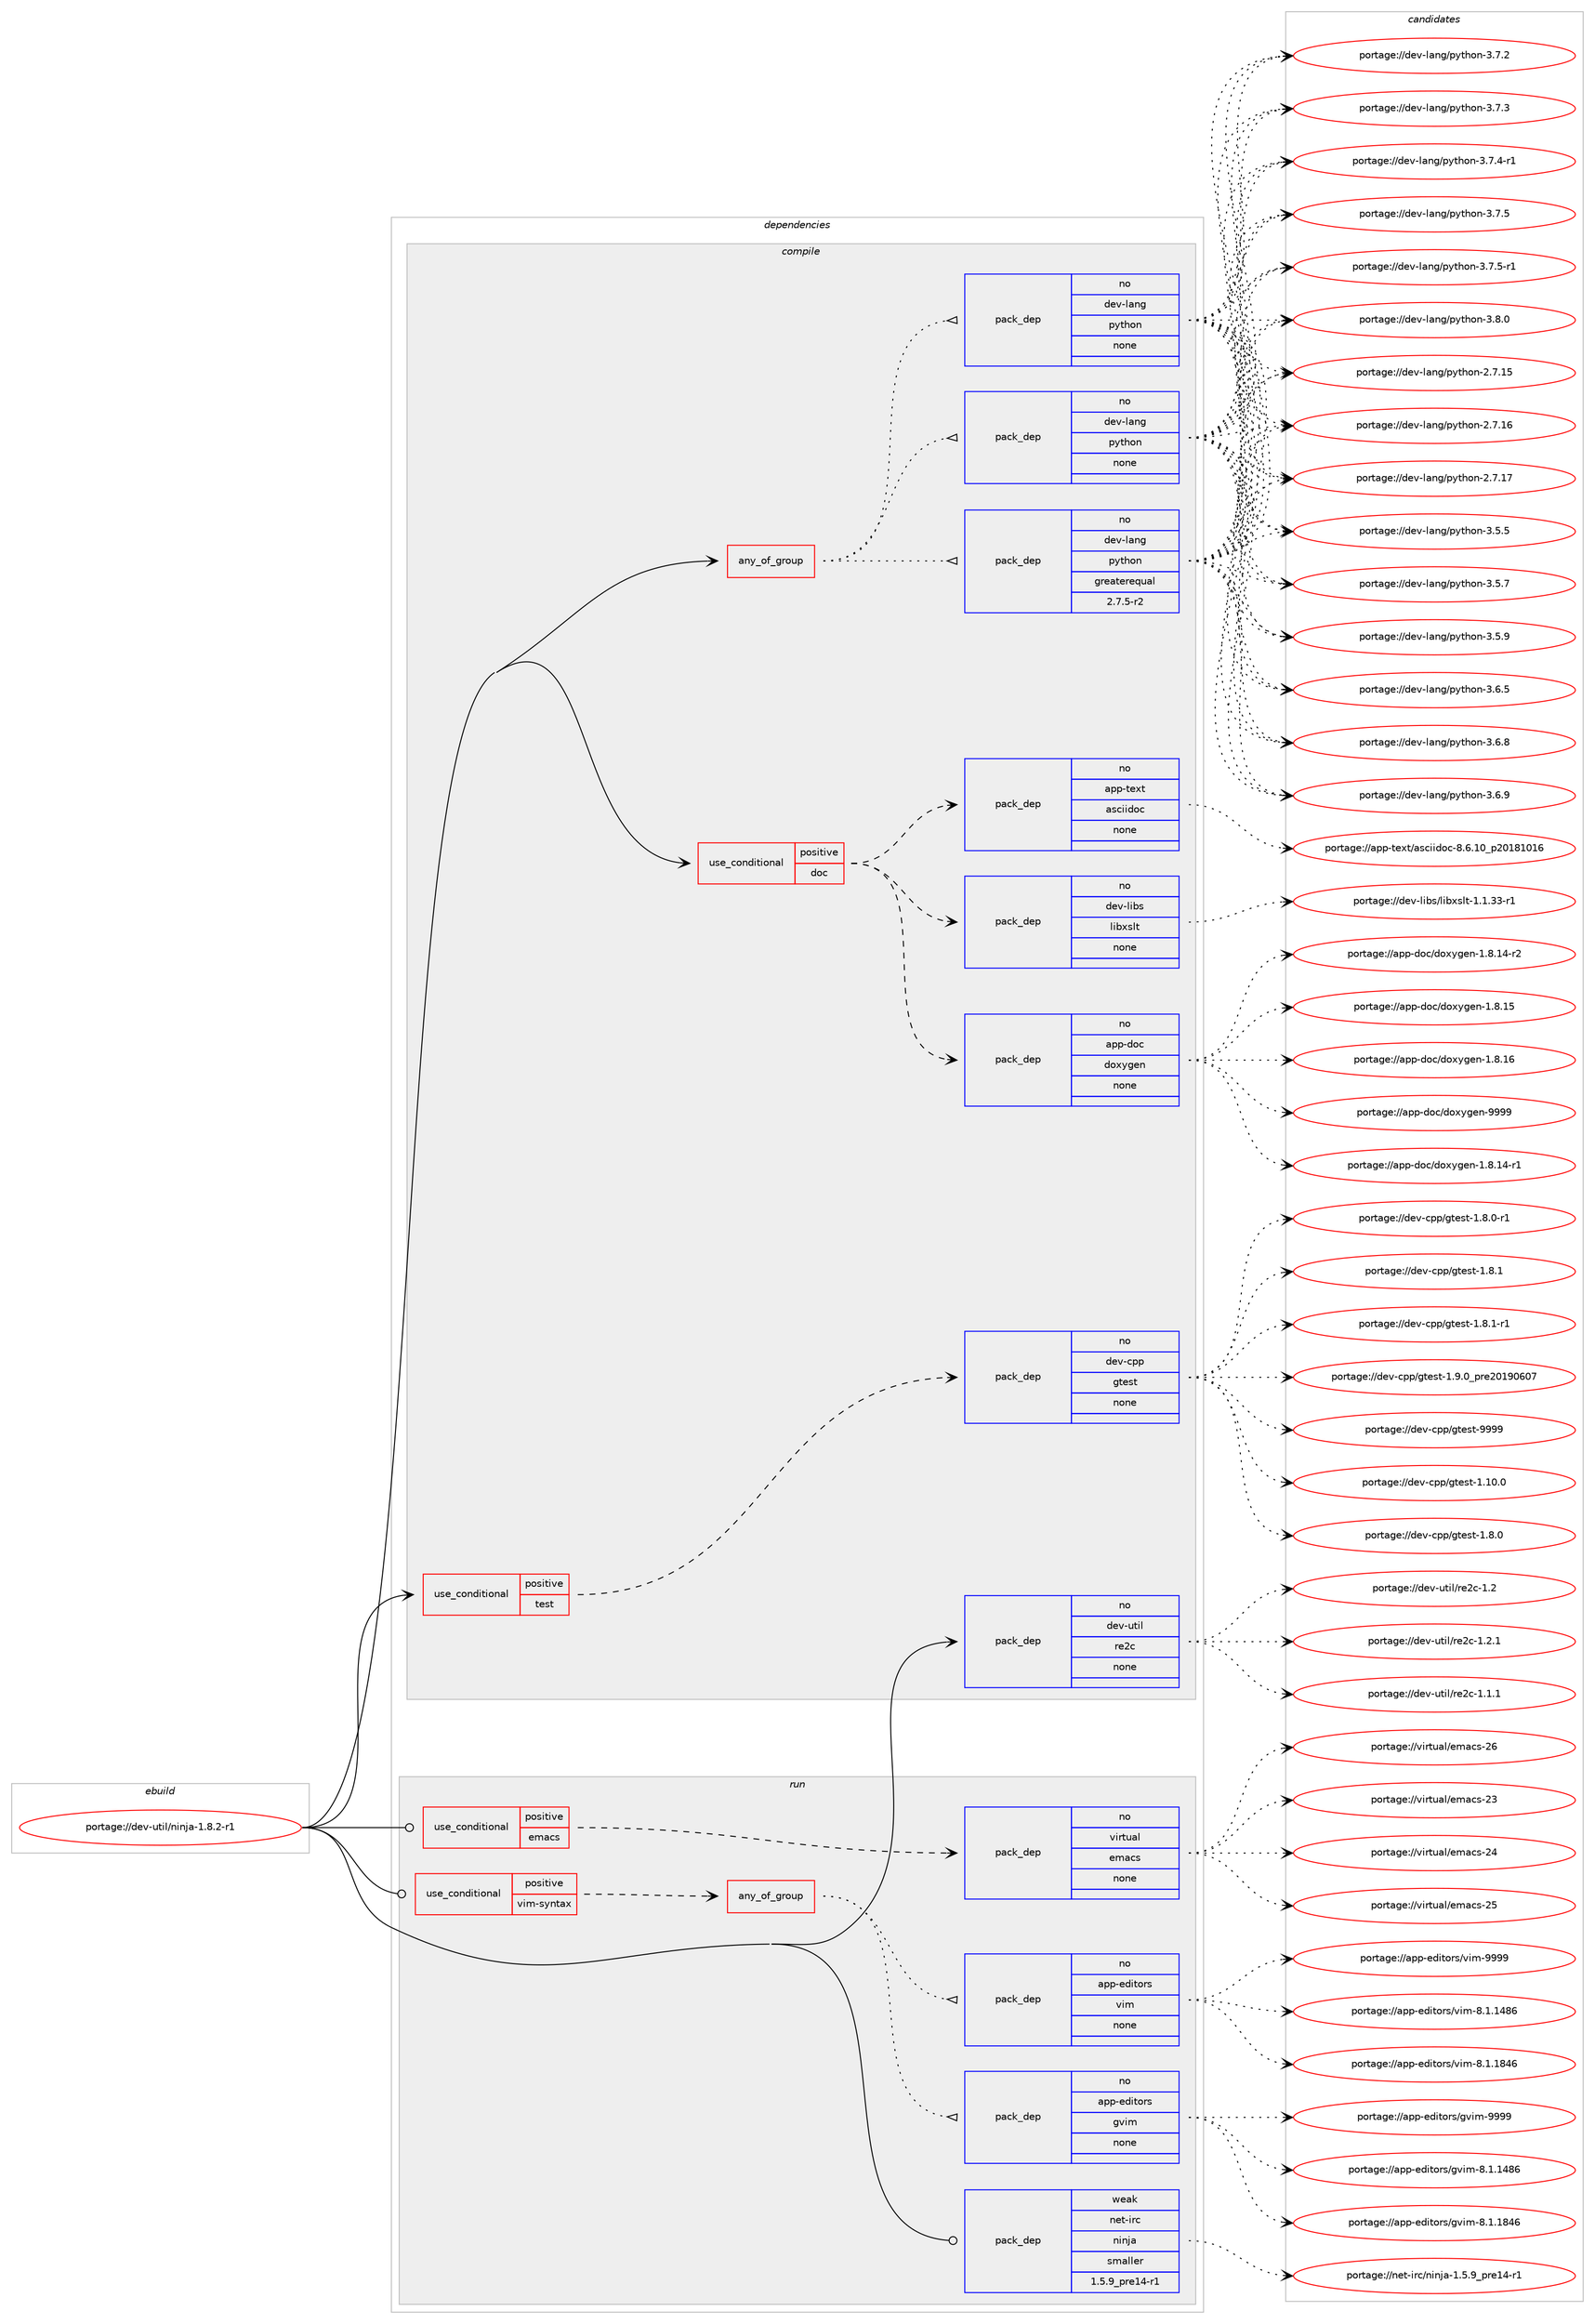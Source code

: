 digraph prolog {

# *************
# Graph options
# *************

newrank=true;
concentrate=true;
compound=true;
graph [rankdir=LR,fontname=Helvetica,fontsize=10,ranksep=1.5];#, ranksep=2.5, nodesep=0.2];
edge  [arrowhead=vee];
node  [fontname=Helvetica,fontsize=10];

# **********
# The ebuild
# **********

subgraph cluster_leftcol {
color=gray;
rank=same;
label=<<i>ebuild</i>>;
id [label="portage://dev-util/ninja-1.8.2-r1", color=red, width=4, href="../dev-util/ninja-1.8.2-r1.svg"];
}

# ****************
# The dependencies
# ****************

subgraph cluster_midcol {
color=gray;
label=<<i>dependencies</i>>;
subgraph cluster_compile {
fillcolor="#eeeeee";
style=filled;
label=<<i>compile</i>>;
subgraph any3609 {
dependency263993 [label=<<TABLE BORDER="0" CELLBORDER="1" CELLSPACING="0" CELLPADDING="4"><TR><TD CELLPADDING="10">any_of_group</TD></TR></TABLE>>, shape=none, color=red];subgraph pack188806 {
dependency263994 [label=<<TABLE BORDER="0" CELLBORDER="1" CELLSPACING="0" CELLPADDING="4" WIDTH="220"><TR><TD ROWSPAN="6" CELLPADDING="30">pack_dep</TD></TR><TR><TD WIDTH="110">no</TD></TR><TR><TD>dev-lang</TD></TR><TR><TD>python</TD></TR><TR><TD>none</TD></TR><TR><TD></TD></TR></TABLE>>, shape=none, color=blue];
}
dependency263993:e -> dependency263994:w [weight=20,style="dotted",arrowhead="oinv"];
subgraph pack188807 {
dependency263995 [label=<<TABLE BORDER="0" CELLBORDER="1" CELLSPACING="0" CELLPADDING="4" WIDTH="220"><TR><TD ROWSPAN="6" CELLPADDING="30">pack_dep</TD></TR><TR><TD WIDTH="110">no</TD></TR><TR><TD>dev-lang</TD></TR><TR><TD>python</TD></TR><TR><TD>none</TD></TR><TR><TD></TD></TR></TABLE>>, shape=none, color=blue];
}
dependency263993:e -> dependency263995:w [weight=20,style="dotted",arrowhead="oinv"];
subgraph pack188808 {
dependency263996 [label=<<TABLE BORDER="0" CELLBORDER="1" CELLSPACING="0" CELLPADDING="4" WIDTH="220"><TR><TD ROWSPAN="6" CELLPADDING="30">pack_dep</TD></TR><TR><TD WIDTH="110">no</TD></TR><TR><TD>dev-lang</TD></TR><TR><TD>python</TD></TR><TR><TD>greaterequal</TD></TR><TR><TD>2.7.5-r2</TD></TR></TABLE>>, shape=none, color=blue];
}
dependency263993:e -> dependency263996:w [weight=20,style="dotted",arrowhead="oinv"];
}
id:e -> dependency263993:w [weight=20,style="solid",arrowhead="vee"];
subgraph cond71504 {
dependency263997 [label=<<TABLE BORDER="0" CELLBORDER="1" CELLSPACING="0" CELLPADDING="4"><TR><TD ROWSPAN="3" CELLPADDING="10">use_conditional</TD></TR><TR><TD>positive</TD></TR><TR><TD>doc</TD></TR></TABLE>>, shape=none, color=red];
subgraph pack188809 {
dependency263998 [label=<<TABLE BORDER="0" CELLBORDER="1" CELLSPACING="0" CELLPADDING="4" WIDTH="220"><TR><TD ROWSPAN="6" CELLPADDING="30">pack_dep</TD></TR><TR><TD WIDTH="110">no</TD></TR><TR><TD>app-text</TD></TR><TR><TD>asciidoc</TD></TR><TR><TD>none</TD></TR><TR><TD></TD></TR></TABLE>>, shape=none, color=blue];
}
dependency263997:e -> dependency263998:w [weight=20,style="dashed",arrowhead="vee"];
subgraph pack188810 {
dependency263999 [label=<<TABLE BORDER="0" CELLBORDER="1" CELLSPACING="0" CELLPADDING="4" WIDTH="220"><TR><TD ROWSPAN="6" CELLPADDING="30">pack_dep</TD></TR><TR><TD WIDTH="110">no</TD></TR><TR><TD>app-doc</TD></TR><TR><TD>doxygen</TD></TR><TR><TD>none</TD></TR><TR><TD></TD></TR></TABLE>>, shape=none, color=blue];
}
dependency263997:e -> dependency263999:w [weight=20,style="dashed",arrowhead="vee"];
subgraph pack188811 {
dependency264000 [label=<<TABLE BORDER="0" CELLBORDER="1" CELLSPACING="0" CELLPADDING="4" WIDTH="220"><TR><TD ROWSPAN="6" CELLPADDING="30">pack_dep</TD></TR><TR><TD WIDTH="110">no</TD></TR><TR><TD>dev-libs</TD></TR><TR><TD>libxslt</TD></TR><TR><TD>none</TD></TR><TR><TD></TD></TR></TABLE>>, shape=none, color=blue];
}
dependency263997:e -> dependency264000:w [weight=20,style="dashed",arrowhead="vee"];
}
id:e -> dependency263997:w [weight=20,style="solid",arrowhead="vee"];
subgraph cond71505 {
dependency264001 [label=<<TABLE BORDER="0" CELLBORDER="1" CELLSPACING="0" CELLPADDING="4"><TR><TD ROWSPAN="3" CELLPADDING="10">use_conditional</TD></TR><TR><TD>positive</TD></TR><TR><TD>test</TD></TR></TABLE>>, shape=none, color=red];
subgraph pack188812 {
dependency264002 [label=<<TABLE BORDER="0" CELLBORDER="1" CELLSPACING="0" CELLPADDING="4" WIDTH="220"><TR><TD ROWSPAN="6" CELLPADDING="30">pack_dep</TD></TR><TR><TD WIDTH="110">no</TD></TR><TR><TD>dev-cpp</TD></TR><TR><TD>gtest</TD></TR><TR><TD>none</TD></TR><TR><TD></TD></TR></TABLE>>, shape=none, color=blue];
}
dependency264001:e -> dependency264002:w [weight=20,style="dashed",arrowhead="vee"];
}
id:e -> dependency264001:w [weight=20,style="solid",arrowhead="vee"];
subgraph pack188813 {
dependency264003 [label=<<TABLE BORDER="0" CELLBORDER="1" CELLSPACING="0" CELLPADDING="4" WIDTH="220"><TR><TD ROWSPAN="6" CELLPADDING="30">pack_dep</TD></TR><TR><TD WIDTH="110">no</TD></TR><TR><TD>dev-util</TD></TR><TR><TD>re2c</TD></TR><TR><TD>none</TD></TR><TR><TD></TD></TR></TABLE>>, shape=none, color=blue];
}
id:e -> dependency264003:w [weight=20,style="solid",arrowhead="vee"];
}
subgraph cluster_compileandrun {
fillcolor="#eeeeee";
style=filled;
label=<<i>compile and run</i>>;
}
subgraph cluster_run {
fillcolor="#eeeeee";
style=filled;
label=<<i>run</i>>;
subgraph cond71506 {
dependency264004 [label=<<TABLE BORDER="0" CELLBORDER="1" CELLSPACING="0" CELLPADDING="4"><TR><TD ROWSPAN="3" CELLPADDING="10">use_conditional</TD></TR><TR><TD>positive</TD></TR><TR><TD>emacs</TD></TR></TABLE>>, shape=none, color=red];
subgraph pack188814 {
dependency264005 [label=<<TABLE BORDER="0" CELLBORDER="1" CELLSPACING="0" CELLPADDING="4" WIDTH="220"><TR><TD ROWSPAN="6" CELLPADDING="30">pack_dep</TD></TR><TR><TD WIDTH="110">no</TD></TR><TR><TD>virtual</TD></TR><TR><TD>emacs</TD></TR><TR><TD>none</TD></TR><TR><TD></TD></TR></TABLE>>, shape=none, color=blue];
}
dependency264004:e -> dependency264005:w [weight=20,style="dashed",arrowhead="vee"];
}
id:e -> dependency264004:w [weight=20,style="solid",arrowhead="odot"];
subgraph cond71507 {
dependency264006 [label=<<TABLE BORDER="0" CELLBORDER="1" CELLSPACING="0" CELLPADDING="4"><TR><TD ROWSPAN="3" CELLPADDING="10">use_conditional</TD></TR><TR><TD>positive</TD></TR><TR><TD>vim-syntax</TD></TR></TABLE>>, shape=none, color=red];
subgraph any3610 {
dependency264007 [label=<<TABLE BORDER="0" CELLBORDER="1" CELLSPACING="0" CELLPADDING="4"><TR><TD CELLPADDING="10">any_of_group</TD></TR></TABLE>>, shape=none, color=red];subgraph pack188815 {
dependency264008 [label=<<TABLE BORDER="0" CELLBORDER="1" CELLSPACING="0" CELLPADDING="4" WIDTH="220"><TR><TD ROWSPAN="6" CELLPADDING="30">pack_dep</TD></TR><TR><TD WIDTH="110">no</TD></TR><TR><TD>app-editors</TD></TR><TR><TD>vim</TD></TR><TR><TD>none</TD></TR><TR><TD></TD></TR></TABLE>>, shape=none, color=blue];
}
dependency264007:e -> dependency264008:w [weight=20,style="dotted",arrowhead="oinv"];
subgraph pack188816 {
dependency264009 [label=<<TABLE BORDER="0" CELLBORDER="1" CELLSPACING="0" CELLPADDING="4" WIDTH="220"><TR><TD ROWSPAN="6" CELLPADDING="30">pack_dep</TD></TR><TR><TD WIDTH="110">no</TD></TR><TR><TD>app-editors</TD></TR><TR><TD>gvim</TD></TR><TR><TD>none</TD></TR><TR><TD></TD></TR></TABLE>>, shape=none, color=blue];
}
dependency264007:e -> dependency264009:w [weight=20,style="dotted",arrowhead="oinv"];
}
dependency264006:e -> dependency264007:w [weight=20,style="dashed",arrowhead="vee"];
}
id:e -> dependency264006:w [weight=20,style="solid",arrowhead="odot"];
subgraph pack188817 {
dependency264010 [label=<<TABLE BORDER="0" CELLBORDER="1" CELLSPACING="0" CELLPADDING="4" WIDTH="220"><TR><TD ROWSPAN="6" CELLPADDING="30">pack_dep</TD></TR><TR><TD WIDTH="110">weak</TD></TR><TR><TD>net-irc</TD></TR><TR><TD>ninja</TD></TR><TR><TD>smaller</TD></TR><TR><TD>1.5.9_pre14-r1</TD></TR></TABLE>>, shape=none, color=blue];
}
id:e -> dependency264010:w [weight=20,style="solid",arrowhead="odot"];
}
}

# **************
# The candidates
# **************

subgraph cluster_choices {
rank=same;
color=gray;
label=<<i>candidates</i>>;

subgraph choice188806 {
color=black;
nodesep=1;
choiceportage10010111845108971101034711212111610411111045504655464953 [label="portage://dev-lang/python-2.7.15", color=red, width=4,href="../dev-lang/python-2.7.15.svg"];
choiceportage10010111845108971101034711212111610411111045504655464954 [label="portage://dev-lang/python-2.7.16", color=red, width=4,href="../dev-lang/python-2.7.16.svg"];
choiceportage10010111845108971101034711212111610411111045504655464955 [label="portage://dev-lang/python-2.7.17", color=red, width=4,href="../dev-lang/python-2.7.17.svg"];
choiceportage100101118451089711010347112121116104111110455146534653 [label="portage://dev-lang/python-3.5.5", color=red, width=4,href="../dev-lang/python-3.5.5.svg"];
choiceportage100101118451089711010347112121116104111110455146534655 [label="portage://dev-lang/python-3.5.7", color=red, width=4,href="../dev-lang/python-3.5.7.svg"];
choiceportage100101118451089711010347112121116104111110455146534657 [label="portage://dev-lang/python-3.5.9", color=red, width=4,href="../dev-lang/python-3.5.9.svg"];
choiceportage100101118451089711010347112121116104111110455146544653 [label="portage://dev-lang/python-3.6.5", color=red, width=4,href="../dev-lang/python-3.6.5.svg"];
choiceportage100101118451089711010347112121116104111110455146544656 [label="portage://dev-lang/python-3.6.8", color=red, width=4,href="../dev-lang/python-3.6.8.svg"];
choiceportage100101118451089711010347112121116104111110455146544657 [label="portage://dev-lang/python-3.6.9", color=red, width=4,href="../dev-lang/python-3.6.9.svg"];
choiceportage100101118451089711010347112121116104111110455146554650 [label="portage://dev-lang/python-3.7.2", color=red, width=4,href="../dev-lang/python-3.7.2.svg"];
choiceportage100101118451089711010347112121116104111110455146554651 [label="portage://dev-lang/python-3.7.3", color=red, width=4,href="../dev-lang/python-3.7.3.svg"];
choiceportage1001011184510897110103471121211161041111104551465546524511449 [label="portage://dev-lang/python-3.7.4-r1", color=red, width=4,href="../dev-lang/python-3.7.4-r1.svg"];
choiceportage100101118451089711010347112121116104111110455146554653 [label="portage://dev-lang/python-3.7.5", color=red, width=4,href="../dev-lang/python-3.7.5.svg"];
choiceportage1001011184510897110103471121211161041111104551465546534511449 [label="portage://dev-lang/python-3.7.5-r1", color=red, width=4,href="../dev-lang/python-3.7.5-r1.svg"];
choiceportage100101118451089711010347112121116104111110455146564648 [label="portage://dev-lang/python-3.8.0", color=red, width=4,href="../dev-lang/python-3.8.0.svg"];
dependency263994:e -> choiceportage10010111845108971101034711212111610411111045504655464953:w [style=dotted,weight="100"];
dependency263994:e -> choiceportage10010111845108971101034711212111610411111045504655464954:w [style=dotted,weight="100"];
dependency263994:e -> choiceportage10010111845108971101034711212111610411111045504655464955:w [style=dotted,weight="100"];
dependency263994:e -> choiceportage100101118451089711010347112121116104111110455146534653:w [style=dotted,weight="100"];
dependency263994:e -> choiceportage100101118451089711010347112121116104111110455146534655:w [style=dotted,weight="100"];
dependency263994:e -> choiceportage100101118451089711010347112121116104111110455146534657:w [style=dotted,weight="100"];
dependency263994:e -> choiceportage100101118451089711010347112121116104111110455146544653:w [style=dotted,weight="100"];
dependency263994:e -> choiceportage100101118451089711010347112121116104111110455146544656:w [style=dotted,weight="100"];
dependency263994:e -> choiceportage100101118451089711010347112121116104111110455146544657:w [style=dotted,weight="100"];
dependency263994:e -> choiceportage100101118451089711010347112121116104111110455146554650:w [style=dotted,weight="100"];
dependency263994:e -> choiceportage100101118451089711010347112121116104111110455146554651:w [style=dotted,weight="100"];
dependency263994:e -> choiceportage1001011184510897110103471121211161041111104551465546524511449:w [style=dotted,weight="100"];
dependency263994:e -> choiceportage100101118451089711010347112121116104111110455146554653:w [style=dotted,weight="100"];
dependency263994:e -> choiceportage1001011184510897110103471121211161041111104551465546534511449:w [style=dotted,weight="100"];
dependency263994:e -> choiceportage100101118451089711010347112121116104111110455146564648:w [style=dotted,weight="100"];
}
subgraph choice188807 {
color=black;
nodesep=1;
choiceportage10010111845108971101034711212111610411111045504655464953 [label="portage://dev-lang/python-2.7.15", color=red, width=4,href="../dev-lang/python-2.7.15.svg"];
choiceportage10010111845108971101034711212111610411111045504655464954 [label="portage://dev-lang/python-2.7.16", color=red, width=4,href="../dev-lang/python-2.7.16.svg"];
choiceportage10010111845108971101034711212111610411111045504655464955 [label="portage://dev-lang/python-2.7.17", color=red, width=4,href="../dev-lang/python-2.7.17.svg"];
choiceportage100101118451089711010347112121116104111110455146534653 [label="portage://dev-lang/python-3.5.5", color=red, width=4,href="../dev-lang/python-3.5.5.svg"];
choiceportage100101118451089711010347112121116104111110455146534655 [label="portage://dev-lang/python-3.5.7", color=red, width=4,href="../dev-lang/python-3.5.7.svg"];
choiceportage100101118451089711010347112121116104111110455146534657 [label="portage://dev-lang/python-3.5.9", color=red, width=4,href="../dev-lang/python-3.5.9.svg"];
choiceportage100101118451089711010347112121116104111110455146544653 [label="portage://dev-lang/python-3.6.5", color=red, width=4,href="../dev-lang/python-3.6.5.svg"];
choiceportage100101118451089711010347112121116104111110455146544656 [label="portage://dev-lang/python-3.6.8", color=red, width=4,href="../dev-lang/python-3.6.8.svg"];
choiceportage100101118451089711010347112121116104111110455146544657 [label="portage://dev-lang/python-3.6.9", color=red, width=4,href="../dev-lang/python-3.6.9.svg"];
choiceportage100101118451089711010347112121116104111110455146554650 [label="portage://dev-lang/python-3.7.2", color=red, width=4,href="../dev-lang/python-3.7.2.svg"];
choiceportage100101118451089711010347112121116104111110455146554651 [label="portage://dev-lang/python-3.7.3", color=red, width=4,href="../dev-lang/python-3.7.3.svg"];
choiceportage1001011184510897110103471121211161041111104551465546524511449 [label="portage://dev-lang/python-3.7.4-r1", color=red, width=4,href="../dev-lang/python-3.7.4-r1.svg"];
choiceportage100101118451089711010347112121116104111110455146554653 [label="portage://dev-lang/python-3.7.5", color=red, width=4,href="../dev-lang/python-3.7.5.svg"];
choiceportage1001011184510897110103471121211161041111104551465546534511449 [label="portage://dev-lang/python-3.7.5-r1", color=red, width=4,href="../dev-lang/python-3.7.5-r1.svg"];
choiceportage100101118451089711010347112121116104111110455146564648 [label="portage://dev-lang/python-3.8.0", color=red, width=4,href="../dev-lang/python-3.8.0.svg"];
dependency263995:e -> choiceportage10010111845108971101034711212111610411111045504655464953:w [style=dotted,weight="100"];
dependency263995:e -> choiceportage10010111845108971101034711212111610411111045504655464954:w [style=dotted,weight="100"];
dependency263995:e -> choiceportage10010111845108971101034711212111610411111045504655464955:w [style=dotted,weight="100"];
dependency263995:e -> choiceportage100101118451089711010347112121116104111110455146534653:w [style=dotted,weight="100"];
dependency263995:e -> choiceportage100101118451089711010347112121116104111110455146534655:w [style=dotted,weight="100"];
dependency263995:e -> choiceportage100101118451089711010347112121116104111110455146534657:w [style=dotted,weight="100"];
dependency263995:e -> choiceportage100101118451089711010347112121116104111110455146544653:w [style=dotted,weight="100"];
dependency263995:e -> choiceportage100101118451089711010347112121116104111110455146544656:w [style=dotted,weight="100"];
dependency263995:e -> choiceportage100101118451089711010347112121116104111110455146544657:w [style=dotted,weight="100"];
dependency263995:e -> choiceportage100101118451089711010347112121116104111110455146554650:w [style=dotted,weight="100"];
dependency263995:e -> choiceportage100101118451089711010347112121116104111110455146554651:w [style=dotted,weight="100"];
dependency263995:e -> choiceportage1001011184510897110103471121211161041111104551465546524511449:w [style=dotted,weight="100"];
dependency263995:e -> choiceportage100101118451089711010347112121116104111110455146554653:w [style=dotted,weight="100"];
dependency263995:e -> choiceportage1001011184510897110103471121211161041111104551465546534511449:w [style=dotted,weight="100"];
dependency263995:e -> choiceportage100101118451089711010347112121116104111110455146564648:w [style=dotted,weight="100"];
}
subgraph choice188808 {
color=black;
nodesep=1;
choiceportage10010111845108971101034711212111610411111045504655464953 [label="portage://dev-lang/python-2.7.15", color=red, width=4,href="../dev-lang/python-2.7.15.svg"];
choiceportage10010111845108971101034711212111610411111045504655464954 [label="portage://dev-lang/python-2.7.16", color=red, width=4,href="../dev-lang/python-2.7.16.svg"];
choiceportage10010111845108971101034711212111610411111045504655464955 [label="portage://dev-lang/python-2.7.17", color=red, width=4,href="../dev-lang/python-2.7.17.svg"];
choiceportage100101118451089711010347112121116104111110455146534653 [label="portage://dev-lang/python-3.5.5", color=red, width=4,href="../dev-lang/python-3.5.5.svg"];
choiceportage100101118451089711010347112121116104111110455146534655 [label="portage://dev-lang/python-3.5.7", color=red, width=4,href="../dev-lang/python-3.5.7.svg"];
choiceportage100101118451089711010347112121116104111110455146534657 [label="portage://dev-lang/python-3.5.9", color=red, width=4,href="../dev-lang/python-3.5.9.svg"];
choiceportage100101118451089711010347112121116104111110455146544653 [label="portage://dev-lang/python-3.6.5", color=red, width=4,href="../dev-lang/python-3.6.5.svg"];
choiceportage100101118451089711010347112121116104111110455146544656 [label="portage://dev-lang/python-3.6.8", color=red, width=4,href="../dev-lang/python-3.6.8.svg"];
choiceportage100101118451089711010347112121116104111110455146544657 [label="portage://dev-lang/python-3.6.9", color=red, width=4,href="../dev-lang/python-3.6.9.svg"];
choiceportage100101118451089711010347112121116104111110455146554650 [label="portage://dev-lang/python-3.7.2", color=red, width=4,href="../dev-lang/python-3.7.2.svg"];
choiceportage100101118451089711010347112121116104111110455146554651 [label="portage://dev-lang/python-3.7.3", color=red, width=4,href="../dev-lang/python-3.7.3.svg"];
choiceportage1001011184510897110103471121211161041111104551465546524511449 [label="portage://dev-lang/python-3.7.4-r1", color=red, width=4,href="../dev-lang/python-3.7.4-r1.svg"];
choiceportage100101118451089711010347112121116104111110455146554653 [label="portage://dev-lang/python-3.7.5", color=red, width=4,href="../dev-lang/python-3.7.5.svg"];
choiceportage1001011184510897110103471121211161041111104551465546534511449 [label="portage://dev-lang/python-3.7.5-r1", color=red, width=4,href="../dev-lang/python-3.7.5-r1.svg"];
choiceportage100101118451089711010347112121116104111110455146564648 [label="portage://dev-lang/python-3.8.0", color=red, width=4,href="../dev-lang/python-3.8.0.svg"];
dependency263996:e -> choiceportage10010111845108971101034711212111610411111045504655464953:w [style=dotted,weight="100"];
dependency263996:e -> choiceportage10010111845108971101034711212111610411111045504655464954:w [style=dotted,weight="100"];
dependency263996:e -> choiceportage10010111845108971101034711212111610411111045504655464955:w [style=dotted,weight="100"];
dependency263996:e -> choiceportage100101118451089711010347112121116104111110455146534653:w [style=dotted,weight="100"];
dependency263996:e -> choiceportage100101118451089711010347112121116104111110455146534655:w [style=dotted,weight="100"];
dependency263996:e -> choiceportage100101118451089711010347112121116104111110455146534657:w [style=dotted,weight="100"];
dependency263996:e -> choiceportage100101118451089711010347112121116104111110455146544653:w [style=dotted,weight="100"];
dependency263996:e -> choiceportage100101118451089711010347112121116104111110455146544656:w [style=dotted,weight="100"];
dependency263996:e -> choiceportage100101118451089711010347112121116104111110455146544657:w [style=dotted,weight="100"];
dependency263996:e -> choiceportage100101118451089711010347112121116104111110455146554650:w [style=dotted,weight="100"];
dependency263996:e -> choiceportage100101118451089711010347112121116104111110455146554651:w [style=dotted,weight="100"];
dependency263996:e -> choiceportage1001011184510897110103471121211161041111104551465546524511449:w [style=dotted,weight="100"];
dependency263996:e -> choiceportage100101118451089711010347112121116104111110455146554653:w [style=dotted,weight="100"];
dependency263996:e -> choiceportage1001011184510897110103471121211161041111104551465546534511449:w [style=dotted,weight="100"];
dependency263996:e -> choiceportage100101118451089711010347112121116104111110455146564648:w [style=dotted,weight="100"];
}
subgraph choice188809 {
color=black;
nodesep=1;
choiceportage97112112451161011201164797115991051051001119945564654464948951125048495649484954 [label="portage://app-text/asciidoc-8.6.10_p20181016", color=red, width=4,href="../app-text/asciidoc-8.6.10_p20181016.svg"];
dependency263998:e -> choiceportage97112112451161011201164797115991051051001119945564654464948951125048495649484954:w [style=dotted,weight="100"];
}
subgraph choice188810 {
color=black;
nodesep=1;
choiceportage97112112451001119947100111120121103101110454946564649524511449 [label="portage://app-doc/doxygen-1.8.14-r1", color=red, width=4,href="../app-doc/doxygen-1.8.14-r1.svg"];
choiceportage97112112451001119947100111120121103101110454946564649524511450 [label="portage://app-doc/doxygen-1.8.14-r2", color=red, width=4,href="../app-doc/doxygen-1.8.14-r2.svg"];
choiceportage9711211245100111994710011112012110310111045494656464953 [label="portage://app-doc/doxygen-1.8.15", color=red, width=4,href="../app-doc/doxygen-1.8.15.svg"];
choiceportage9711211245100111994710011112012110310111045494656464954 [label="portage://app-doc/doxygen-1.8.16", color=red, width=4,href="../app-doc/doxygen-1.8.16.svg"];
choiceportage971121124510011199471001111201211031011104557575757 [label="portage://app-doc/doxygen-9999", color=red, width=4,href="../app-doc/doxygen-9999.svg"];
dependency263999:e -> choiceportage97112112451001119947100111120121103101110454946564649524511449:w [style=dotted,weight="100"];
dependency263999:e -> choiceportage97112112451001119947100111120121103101110454946564649524511450:w [style=dotted,weight="100"];
dependency263999:e -> choiceportage9711211245100111994710011112012110310111045494656464953:w [style=dotted,weight="100"];
dependency263999:e -> choiceportage9711211245100111994710011112012110310111045494656464954:w [style=dotted,weight="100"];
dependency263999:e -> choiceportage971121124510011199471001111201211031011104557575757:w [style=dotted,weight="100"];
}
subgraph choice188811 {
color=black;
nodesep=1;
choiceportage10010111845108105981154710810598120115108116454946494651514511449 [label="portage://dev-libs/libxslt-1.1.33-r1", color=red, width=4,href="../dev-libs/libxslt-1.1.33-r1.svg"];
dependency264000:e -> choiceportage10010111845108105981154710810598120115108116454946494651514511449:w [style=dotted,weight="100"];
}
subgraph choice188812 {
color=black;
nodesep=1;
choiceportage10010111845991121124710311610111511645494649484648 [label="portage://dev-cpp/gtest-1.10.0", color=red, width=4,href="../dev-cpp/gtest-1.10.0.svg"];
choiceportage100101118459911211247103116101115116454946564648 [label="portage://dev-cpp/gtest-1.8.0", color=red, width=4,href="../dev-cpp/gtest-1.8.0.svg"];
choiceportage1001011184599112112471031161011151164549465646484511449 [label="portage://dev-cpp/gtest-1.8.0-r1", color=red, width=4,href="../dev-cpp/gtest-1.8.0-r1.svg"];
choiceportage100101118459911211247103116101115116454946564649 [label="portage://dev-cpp/gtest-1.8.1", color=red, width=4,href="../dev-cpp/gtest-1.8.1.svg"];
choiceportage1001011184599112112471031161011151164549465646494511449 [label="portage://dev-cpp/gtest-1.8.1-r1", color=red, width=4,href="../dev-cpp/gtest-1.8.1-r1.svg"];
choiceportage100101118459911211247103116101115116454946574648951121141015048495748544855 [label="portage://dev-cpp/gtest-1.9.0_pre20190607", color=red, width=4,href="../dev-cpp/gtest-1.9.0_pre20190607.svg"];
choiceportage1001011184599112112471031161011151164557575757 [label="portage://dev-cpp/gtest-9999", color=red, width=4,href="../dev-cpp/gtest-9999.svg"];
dependency264002:e -> choiceportage10010111845991121124710311610111511645494649484648:w [style=dotted,weight="100"];
dependency264002:e -> choiceportage100101118459911211247103116101115116454946564648:w [style=dotted,weight="100"];
dependency264002:e -> choiceportage1001011184599112112471031161011151164549465646484511449:w [style=dotted,weight="100"];
dependency264002:e -> choiceportage100101118459911211247103116101115116454946564649:w [style=dotted,weight="100"];
dependency264002:e -> choiceportage1001011184599112112471031161011151164549465646494511449:w [style=dotted,weight="100"];
dependency264002:e -> choiceportage100101118459911211247103116101115116454946574648951121141015048495748544855:w [style=dotted,weight="100"];
dependency264002:e -> choiceportage1001011184599112112471031161011151164557575757:w [style=dotted,weight="100"];
}
subgraph choice188813 {
color=black;
nodesep=1;
choiceportage10010111845117116105108471141015099454946494649 [label="portage://dev-util/re2c-1.1.1", color=red, width=4,href="../dev-util/re2c-1.1.1.svg"];
choiceportage1001011184511711610510847114101509945494650 [label="portage://dev-util/re2c-1.2", color=red, width=4,href="../dev-util/re2c-1.2.svg"];
choiceportage10010111845117116105108471141015099454946504649 [label="portage://dev-util/re2c-1.2.1", color=red, width=4,href="../dev-util/re2c-1.2.1.svg"];
dependency264003:e -> choiceportage10010111845117116105108471141015099454946494649:w [style=dotted,weight="100"];
dependency264003:e -> choiceportage1001011184511711610510847114101509945494650:w [style=dotted,weight="100"];
dependency264003:e -> choiceportage10010111845117116105108471141015099454946504649:w [style=dotted,weight="100"];
}
subgraph choice188814 {
color=black;
nodesep=1;
choiceportage11810511411611797108471011099799115455051 [label="portage://virtual/emacs-23", color=red, width=4,href="../virtual/emacs-23.svg"];
choiceportage11810511411611797108471011099799115455052 [label="portage://virtual/emacs-24", color=red, width=4,href="../virtual/emacs-24.svg"];
choiceportage11810511411611797108471011099799115455053 [label="portage://virtual/emacs-25", color=red, width=4,href="../virtual/emacs-25.svg"];
choiceportage11810511411611797108471011099799115455054 [label="portage://virtual/emacs-26", color=red, width=4,href="../virtual/emacs-26.svg"];
dependency264005:e -> choiceportage11810511411611797108471011099799115455051:w [style=dotted,weight="100"];
dependency264005:e -> choiceportage11810511411611797108471011099799115455052:w [style=dotted,weight="100"];
dependency264005:e -> choiceportage11810511411611797108471011099799115455053:w [style=dotted,weight="100"];
dependency264005:e -> choiceportage11810511411611797108471011099799115455054:w [style=dotted,weight="100"];
}
subgraph choice188815 {
color=black;
nodesep=1;
choiceportage971121124510110010511611111411547118105109455646494649525654 [label="portage://app-editors/vim-8.1.1486", color=red, width=4,href="../app-editors/vim-8.1.1486.svg"];
choiceportage971121124510110010511611111411547118105109455646494649565254 [label="portage://app-editors/vim-8.1.1846", color=red, width=4,href="../app-editors/vim-8.1.1846.svg"];
choiceportage9711211245101100105116111114115471181051094557575757 [label="portage://app-editors/vim-9999", color=red, width=4,href="../app-editors/vim-9999.svg"];
dependency264008:e -> choiceportage971121124510110010511611111411547118105109455646494649525654:w [style=dotted,weight="100"];
dependency264008:e -> choiceportage971121124510110010511611111411547118105109455646494649565254:w [style=dotted,weight="100"];
dependency264008:e -> choiceportage9711211245101100105116111114115471181051094557575757:w [style=dotted,weight="100"];
}
subgraph choice188816 {
color=black;
nodesep=1;
choiceportage971121124510110010511611111411547103118105109455646494649525654 [label="portage://app-editors/gvim-8.1.1486", color=red, width=4,href="../app-editors/gvim-8.1.1486.svg"];
choiceportage971121124510110010511611111411547103118105109455646494649565254 [label="portage://app-editors/gvim-8.1.1846", color=red, width=4,href="../app-editors/gvim-8.1.1846.svg"];
choiceportage9711211245101100105116111114115471031181051094557575757 [label="portage://app-editors/gvim-9999", color=red, width=4,href="../app-editors/gvim-9999.svg"];
dependency264009:e -> choiceportage971121124510110010511611111411547103118105109455646494649525654:w [style=dotted,weight="100"];
dependency264009:e -> choiceportage971121124510110010511611111411547103118105109455646494649565254:w [style=dotted,weight="100"];
dependency264009:e -> choiceportage9711211245101100105116111114115471031181051094557575757:w [style=dotted,weight="100"];
}
subgraph choice188817 {
color=black;
nodesep=1;
choiceportage110101116451051149947110105110106974549465346579511211410149524511449 [label="portage://net-irc/ninja-1.5.9_pre14-r1", color=red, width=4,href="../net-irc/ninja-1.5.9_pre14-r1.svg"];
dependency264010:e -> choiceportage110101116451051149947110105110106974549465346579511211410149524511449:w [style=dotted,weight="100"];
}
}

}
